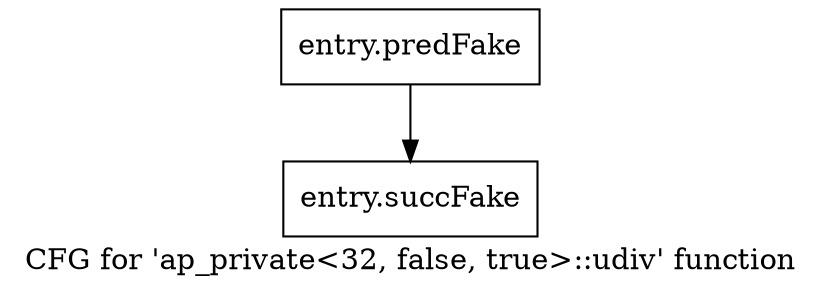 digraph "CFG for 'ap_private\<32, false, true\>::udiv' function" {
	label="CFG for 'ap_private\<32, false, true\>::udiv' function";

	Node0x580c9c0 [shape=record,filename="",linenumber="",label="{entry.predFake}"];
	Node0x580c9c0 -> Node0x585b850[ callList="" memoryops="" filename="/home/omerfaruk/tools/Xilinx/Vitis_HLS/2023.2/include/etc/ap_private.h" execusionnum="0"];
	Node0x585b850 [shape=record,filename="/home/omerfaruk/tools/Xilinx/Vitis_HLS/2023.2/include/etc/ap_private.h",linenumber="2260",label="{entry.succFake}"];
}
